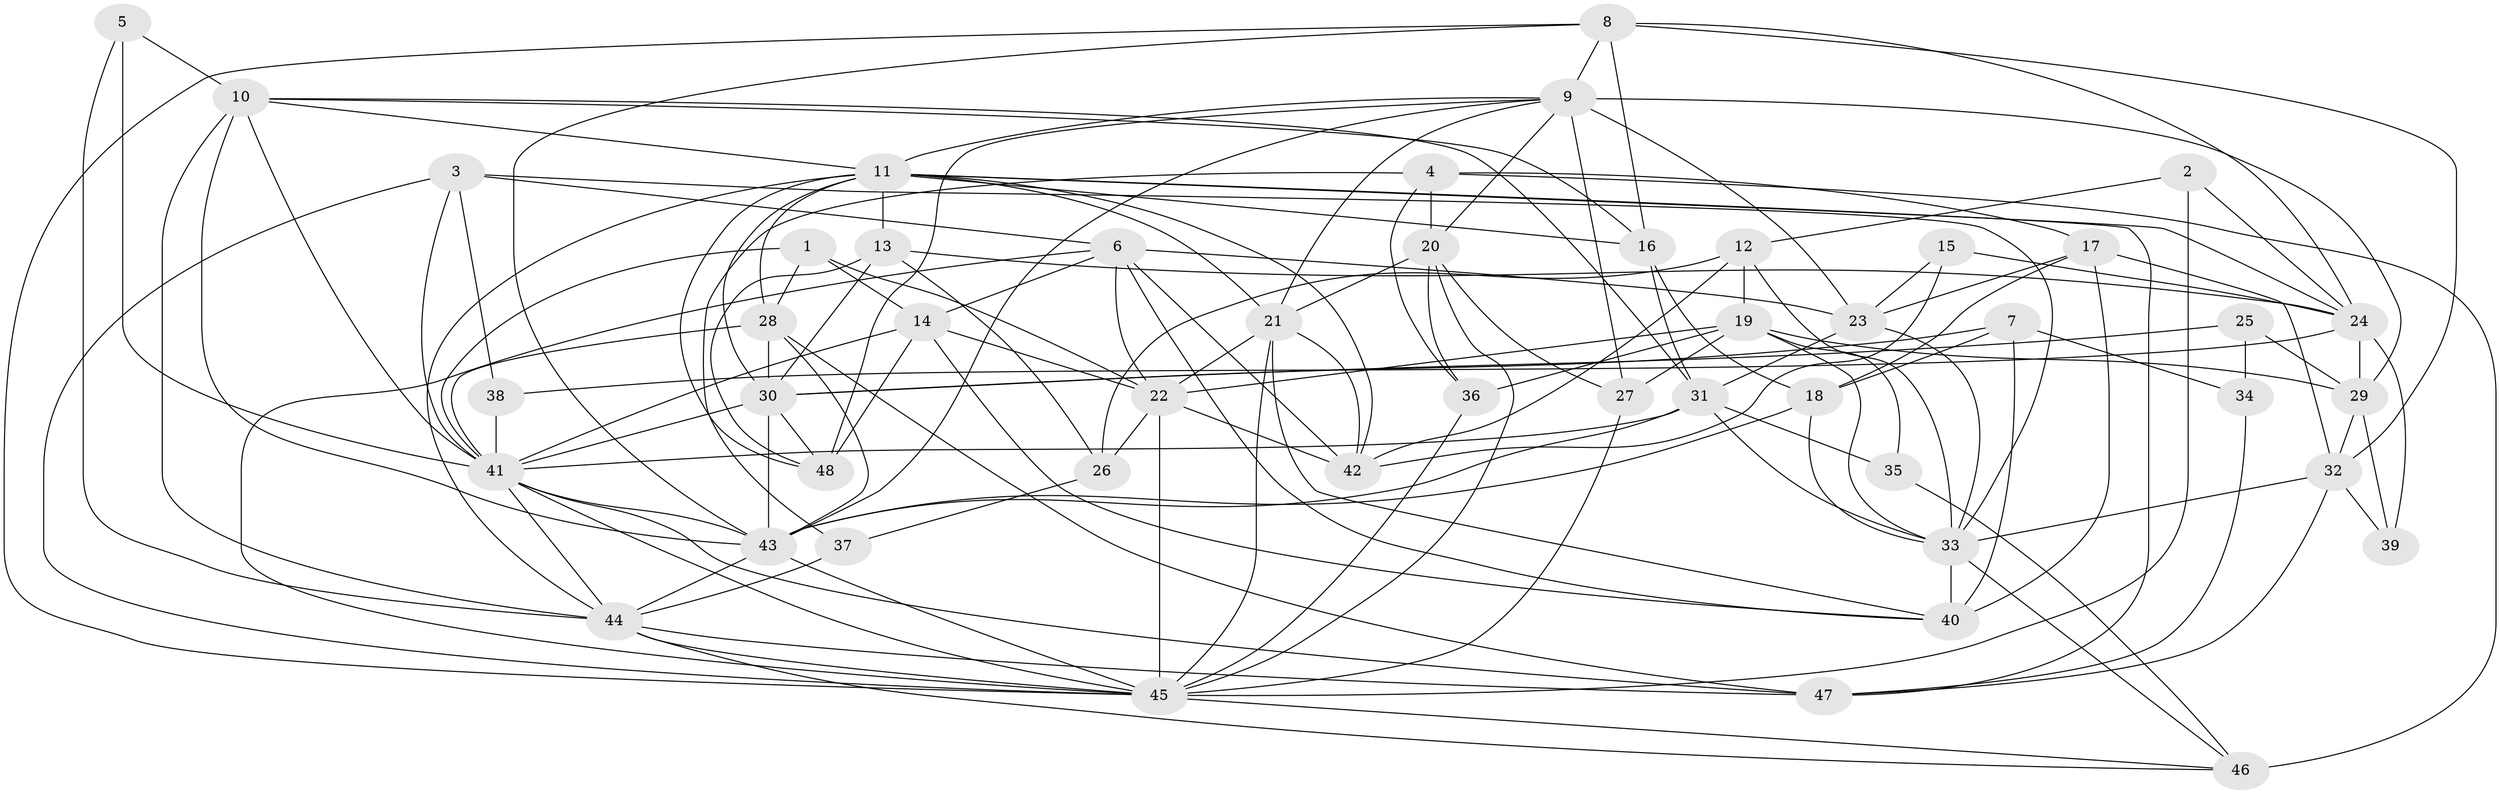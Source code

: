 // original degree distribution, {4: 0.325, 3: 0.275, 2: 0.11666666666666667, 5: 0.15, 9: 0.008333333333333333, 6: 0.08333333333333333, 8: 0.025, 7: 0.016666666666666666}
// Generated by graph-tools (version 1.1) at 2025/36/03/04/25 23:36:59]
// undirected, 48 vertices, 143 edges
graph export_dot {
  node [color=gray90,style=filled];
  1;
  2;
  3;
  4;
  5;
  6;
  7;
  8;
  9;
  10;
  11;
  12;
  13;
  14;
  15;
  16;
  17;
  18;
  19;
  20;
  21;
  22;
  23;
  24;
  25;
  26;
  27;
  28;
  29;
  30;
  31;
  32;
  33;
  34;
  35;
  36;
  37;
  38;
  39;
  40;
  41;
  42;
  43;
  44;
  45;
  46;
  47;
  48;
  1 -- 14 [weight=1.0];
  1 -- 22 [weight=2.0];
  1 -- 28 [weight=1.0];
  1 -- 41 [weight=1.0];
  2 -- 12 [weight=1.0];
  2 -- 24 [weight=1.0];
  2 -- 45 [weight=1.0];
  3 -- 6 [weight=1.0];
  3 -- 33 [weight=1.0];
  3 -- 38 [weight=1.0];
  3 -- 41 [weight=1.0];
  3 -- 45 [weight=1.0];
  4 -- 17 [weight=1.0];
  4 -- 20 [weight=1.0];
  4 -- 36 [weight=1.0];
  4 -- 37 [weight=1.0];
  4 -- 46 [weight=1.0];
  5 -- 10 [weight=1.0];
  5 -- 41 [weight=1.0];
  5 -- 44 [weight=1.0];
  6 -- 14 [weight=1.0];
  6 -- 22 [weight=1.0];
  6 -- 23 [weight=1.0];
  6 -- 40 [weight=1.0];
  6 -- 42 [weight=2.0];
  6 -- 45 [weight=1.0];
  7 -- 18 [weight=1.0];
  7 -- 30 [weight=1.0];
  7 -- 34 [weight=1.0];
  7 -- 40 [weight=1.0];
  8 -- 9 [weight=2.0];
  8 -- 16 [weight=1.0];
  8 -- 24 [weight=2.0];
  8 -- 32 [weight=2.0];
  8 -- 43 [weight=2.0];
  8 -- 45 [weight=1.0];
  9 -- 11 [weight=1.0];
  9 -- 20 [weight=1.0];
  9 -- 21 [weight=1.0];
  9 -- 23 [weight=2.0];
  9 -- 27 [weight=1.0];
  9 -- 29 [weight=1.0];
  9 -- 43 [weight=1.0];
  9 -- 48 [weight=1.0];
  10 -- 11 [weight=1.0];
  10 -- 16 [weight=1.0];
  10 -- 31 [weight=1.0];
  10 -- 41 [weight=1.0];
  10 -- 43 [weight=1.0];
  10 -- 44 [weight=1.0];
  11 -- 13 [weight=1.0];
  11 -- 16 [weight=1.0];
  11 -- 21 [weight=1.0];
  11 -- 24 [weight=1.0];
  11 -- 28 [weight=1.0];
  11 -- 30 [weight=1.0];
  11 -- 42 [weight=1.0];
  11 -- 44 [weight=1.0];
  11 -- 47 [weight=1.0];
  11 -- 48 [weight=1.0];
  12 -- 19 [weight=1.0];
  12 -- 26 [weight=1.0];
  12 -- 33 [weight=1.0];
  12 -- 42 [weight=1.0];
  13 -- 24 [weight=1.0];
  13 -- 26 [weight=1.0];
  13 -- 30 [weight=1.0];
  13 -- 48 [weight=1.0];
  14 -- 22 [weight=1.0];
  14 -- 40 [weight=1.0];
  14 -- 41 [weight=1.0];
  14 -- 48 [weight=1.0];
  15 -- 23 [weight=1.0];
  15 -- 24 [weight=2.0];
  15 -- 42 [weight=1.0];
  16 -- 18 [weight=1.0];
  16 -- 31 [weight=1.0];
  17 -- 18 [weight=1.0];
  17 -- 23 [weight=1.0];
  17 -- 32 [weight=1.0];
  17 -- 40 [weight=2.0];
  18 -- 33 [weight=1.0];
  18 -- 43 [weight=1.0];
  19 -- 22 [weight=1.0];
  19 -- 27 [weight=1.0];
  19 -- 29 [weight=1.0];
  19 -- 33 [weight=1.0];
  19 -- 35 [weight=1.0];
  19 -- 36 [weight=1.0];
  20 -- 21 [weight=2.0];
  20 -- 27 [weight=1.0];
  20 -- 36 [weight=1.0];
  20 -- 45 [weight=1.0];
  21 -- 22 [weight=2.0];
  21 -- 40 [weight=1.0];
  21 -- 42 [weight=1.0];
  21 -- 45 [weight=1.0];
  22 -- 26 [weight=1.0];
  22 -- 42 [weight=1.0];
  22 -- 45 [weight=2.0];
  23 -- 31 [weight=1.0];
  23 -- 33 [weight=1.0];
  24 -- 29 [weight=1.0];
  24 -- 38 [weight=1.0];
  24 -- 39 [weight=1.0];
  25 -- 29 [weight=1.0];
  25 -- 30 [weight=1.0];
  25 -- 34 [weight=1.0];
  26 -- 37 [weight=1.0];
  27 -- 45 [weight=1.0];
  28 -- 30 [weight=2.0];
  28 -- 41 [weight=1.0];
  28 -- 43 [weight=1.0];
  28 -- 47 [weight=1.0];
  29 -- 32 [weight=1.0];
  29 -- 39 [weight=1.0];
  30 -- 41 [weight=1.0];
  30 -- 43 [weight=2.0];
  30 -- 48 [weight=1.0];
  31 -- 33 [weight=2.0];
  31 -- 35 [weight=1.0];
  31 -- 41 [weight=2.0];
  31 -- 43 [weight=1.0];
  32 -- 33 [weight=1.0];
  32 -- 39 [weight=1.0];
  32 -- 47 [weight=1.0];
  33 -- 40 [weight=1.0];
  33 -- 46 [weight=1.0];
  34 -- 47 [weight=1.0];
  35 -- 46 [weight=1.0];
  36 -- 45 [weight=1.0];
  37 -- 44 [weight=1.0];
  38 -- 41 [weight=1.0];
  41 -- 43 [weight=1.0];
  41 -- 44 [weight=1.0];
  41 -- 45 [weight=1.0];
  41 -- 47 [weight=1.0];
  43 -- 44 [weight=1.0];
  43 -- 45 [weight=1.0];
  44 -- 45 [weight=2.0];
  44 -- 46 [weight=1.0];
  44 -- 47 [weight=1.0];
  45 -- 46 [weight=1.0];
}
